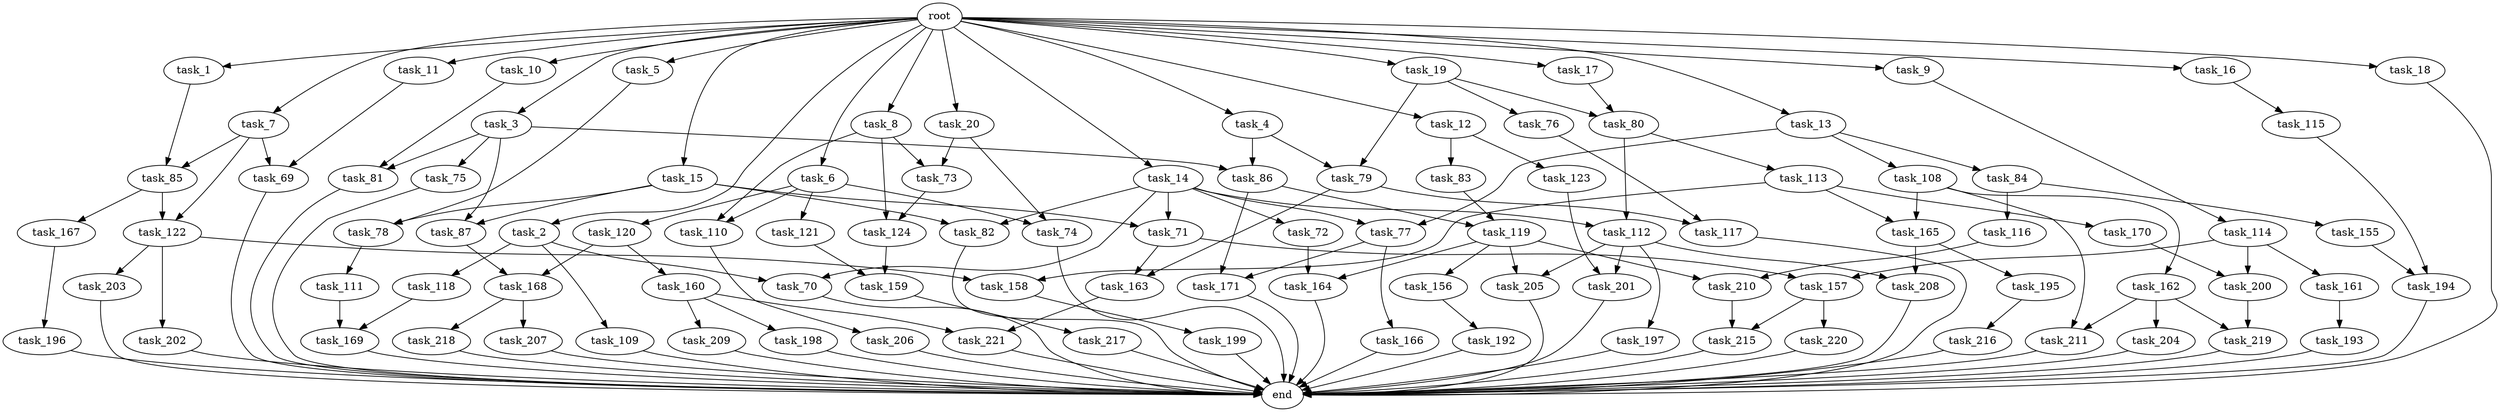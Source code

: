 digraph G {
  root [size="0.000000"];
  task_1 [size="102.400000"];
  task_2 [size="102.400000"];
  task_3 [size="102.400000"];
  task_4 [size="102.400000"];
  task_5 [size="102.400000"];
  task_6 [size="102.400000"];
  task_7 [size="102.400000"];
  task_8 [size="102.400000"];
  task_9 [size="102.400000"];
  task_10 [size="102.400000"];
  task_11 [size="102.400000"];
  task_12 [size="102.400000"];
  task_13 [size="102.400000"];
  task_14 [size="102.400000"];
  task_15 [size="102.400000"];
  task_16 [size="102.400000"];
  task_17 [size="102.400000"];
  task_18 [size="102.400000"];
  task_19 [size="102.400000"];
  task_20 [size="102.400000"];
  task_69 [size="45526653337.600006"];
  task_70 [size="52398601011.200005"];
  task_71 [size="61847529062.400002"];
  task_72 [size="30923764531.200001"];
  task_73 [size="97066260889.600006"];
  task_74 [size="109951162777.600006"];
  task_75 [size="21474836480.000000"];
  task_76 [size="42090679500.800003"];
  task_77 [size="73014444032.000000"];
  task_78 [size="38654705664.000000"];
  task_79 [size="55834574848.000000"];
  task_80 [size="49821620633.600006"];
  task_81 [size="76450417868.800003"];
  task_82 [size="61847529062.400002"];
  task_83 [size="3435973836.800000"];
  task_84 [size="42090679500.800003"];
  task_85 [size="127990025420.800003"];
  task_86 [size="35218731827.200005"];
  task_87 [size="52398601011.200005"];
  task_108 [size="42090679500.800003"];
  task_109 [size="21474836480.000000"];
  task_110 [size="97066260889.600006"];
  task_111 [size="54975581388.800003"];
  task_112 [size="38654705664.000000"];
  task_113 [size="7730941132.800000"];
  task_114 [size="7730941132.800000"];
  task_115 [size="85899345920.000000"];
  task_116 [size="85899345920.000000"];
  task_117 [size="84181359001.600006"];
  task_118 [size="21474836480.000000"];
  task_119 [size="49821620633.600006"];
  task_120 [size="54975581388.800003"];
  task_121 [size="54975581388.800003"];
  task_122 [size="111669149696.000000"];
  task_123 [size="3435973836.800000"];
  task_124 [size="97066260889.600006"];
  task_155 [size="85899345920.000000"];
  task_156 [size="85899345920.000000"];
  task_157 [size="45526653337.600006"];
  task_158 [size="140874927308.800018"];
  task_159 [size="6871947673.600000"];
  task_160 [size="13743895347.200001"];
  task_161 [size="3435973836.800000"];
  task_162 [size="21474836480.000000"];
  task_163 [size="84181359001.600006"];
  task_164 [size="116823110451.200012"];
  task_165 [size="76450417868.800003"];
  task_166 [size="3435973836.800000"];
  task_167 [size="69578470195.199997"];
  task_168 [size="21474836480.000000"];
  task_169 [size="91053306675.200012"];
  task_170 [size="54975581388.800003"];
  task_171 [size="45526653337.600006"];
  task_192 [size="69578470195.199997"];
  task_193 [size="21474836480.000000"];
  task_194 [size="99643241267.200012"];
  task_195 [size="21474836480.000000"];
  task_196 [size="3435973836.800000"];
  task_197 [size="54975581388.800003"];
  task_198 [size="54975581388.800003"];
  task_199 [size="7730941132.800000"];
  task_200 [size="11166914969.600000"];
  task_201 [size="76450417868.800003"];
  task_202 [size="85899345920.000000"];
  task_203 [size="85899345920.000000"];
  task_204 [size="30923764531.200001"];
  task_205 [size="140874927308.800018"];
  task_206 [size="42090679500.800003"];
  task_207 [size="85899345920.000000"];
  task_208 [size="76450417868.800003"];
  task_209 [size="54975581388.800003"];
  task_210 [size="99643241267.200012"];
  task_211 [size="52398601011.200005"];
  task_215 [size="83322365542.400009"];
  task_216 [size="85899345920.000000"];
  task_217 [size="42090679500.800003"];
  task_218 [size="85899345920.000000"];
  task_219 [size="38654705664.000000"];
  task_220 [size="69578470195.199997"];
  task_221 [size="58411555225.600006"];
  end [size="0.000000"];

  root -> task_1 [size="1.000000"];
  root -> task_2 [size="1.000000"];
  root -> task_3 [size="1.000000"];
  root -> task_4 [size="1.000000"];
  root -> task_5 [size="1.000000"];
  root -> task_6 [size="1.000000"];
  root -> task_7 [size="1.000000"];
  root -> task_8 [size="1.000000"];
  root -> task_9 [size="1.000000"];
  root -> task_10 [size="1.000000"];
  root -> task_11 [size="1.000000"];
  root -> task_12 [size="1.000000"];
  root -> task_13 [size="1.000000"];
  root -> task_14 [size="1.000000"];
  root -> task_15 [size="1.000000"];
  root -> task_16 [size="1.000000"];
  root -> task_17 [size="1.000000"];
  root -> task_18 [size="1.000000"];
  root -> task_19 [size="1.000000"];
  root -> task_20 [size="1.000000"];
  task_1 -> task_85 [size="838860800.000000"];
  task_2 -> task_70 [size="209715200.000000"];
  task_2 -> task_109 [size="209715200.000000"];
  task_2 -> task_118 [size="209715200.000000"];
  task_3 -> task_75 [size="209715200.000000"];
  task_3 -> task_81 [size="209715200.000000"];
  task_3 -> task_86 [size="209715200.000000"];
  task_3 -> task_87 [size="209715200.000000"];
  task_4 -> task_79 [size="134217728.000000"];
  task_4 -> task_86 [size="134217728.000000"];
  task_5 -> task_78 [size="75497472.000000"];
  task_6 -> task_74 [size="536870912.000000"];
  task_6 -> task_110 [size="536870912.000000"];
  task_6 -> task_120 [size="536870912.000000"];
  task_6 -> task_121 [size="536870912.000000"];
  task_7 -> task_69 [size="411041792.000000"];
  task_7 -> task_85 [size="411041792.000000"];
  task_7 -> task_122 [size="411041792.000000"];
  task_8 -> task_73 [size="411041792.000000"];
  task_8 -> task_110 [size="411041792.000000"];
  task_8 -> task_124 [size="411041792.000000"];
  task_9 -> task_114 [size="75497472.000000"];
  task_10 -> task_81 [size="536870912.000000"];
  task_11 -> task_69 [size="33554432.000000"];
  task_12 -> task_83 [size="33554432.000000"];
  task_12 -> task_123 [size="33554432.000000"];
  task_13 -> task_77 [size="411041792.000000"];
  task_13 -> task_84 [size="411041792.000000"];
  task_13 -> task_108 [size="411041792.000000"];
  task_14 -> task_70 [size="301989888.000000"];
  task_14 -> task_71 [size="301989888.000000"];
  task_14 -> task_72 [size="301989888.000000"];
  task_14 -> task_77 [size="301989888.000000"];
  task_14 -> task_82 [size="301989888.000000"];
  task_14 -> task_112 [size="301989888.000000"];
  task_15 -> task_71 [size="301989888.000000"];
  task_15 -> task_78 [size="301989888.000000"];
  task_15 -> task_82 [size="301989888.000000"];
  task_15 -> task_87 [size="301989888.000000"];
  task_16 -> task_115 [size="838860800.000000"];
  task_17 -> task_80 [size="75497472.000000"];
  task_18 -> end [size="1.000000"];
  task_19 -> task_76 [size="411041792.000000"];
  task_19 -> task_79 [size="411041792.000000"];
  task_19 -> task_80 [size="411041792.000000"];
  task_20 -> task_73 [size="536870912.000000"];
  task_20 -> task_74 [size="536870912.000000"];
  task_69 -> end [size="1.000000"];
  task_70 -> end [size="1.000000"];
  task_71 -> task_157 [size="411041792.000000"];
  task_71 -> task_163 [size="411041792.000000"];
  task_72 -> task_164 [size="301989888.000000"];
  task_73 -> task_124 [size="536870912.000000"];
  task_74 -> end [size="1.000000"];
  task_75 -> end [size="1.000000"];
  task_76 -> task_117 [size="411041792.000000"];
  task_77 -> task_166 [size="33554432.000000"];
  task_77 -> task_171 [size="33554432.000000"];
  task_78 -> task_111 [size="536870912.000000"];
  task_79 -> task_117 [size="411041792.000000"];
  task_79 -> task_163 [size="411041792.000000"];
  task_80 -> task_112 [size="75497472.000000"];
  task_80 -> task_113 [size="75497472.000000"];
  task_81 -> end [size="1.000000"];
  task_82 -> end [size="1.000000"];
  task_83 -> task_119 [size="75497472.000000"];
  task_84 -> task_116 [size="838860800.000000"];
  task_84 -> task_155 [size="838860800.000000"];
  task_85 -> task_122 [size="679477248.000000"];
  task_85 -> task_167 [size="679477248.000000"];
  task_86 -> task_119 [size="411041792.000000"];
  task_86 -> task_171 [size="411041792.000000"];
  task_87 -> task_168 [size="75497472.000000"];
  task_108 -> task_162 [size="209715200.000000"];
  task_108 -> task_165 [size="209715200.000000"];
  task_108 -> task_211 [size="209715200.000000"];
  task_109 -> end [size="1.000000"];
  task_110 -> task_206 [size="411041792.000000"];
  task_111 -> task_169 [size="679477248.000000"];
  task_112 -> task_197 [size="536870912.000000"];
  task_112 -> task_201 [size="536870912.000000"];
  task_112 -> task_205 [size="536870912.000000"];
  task_112 -> task_208 [size="536870912.000000"];
  task_113 -> task_158 [size="536870912.000000"];
  task_113 -> task_165 [size="536870912.000000"];
  task_113 -> task_170 [size="536870912.000000"];
  task_114 -> task_157 [size="33554432.000000"];
  task_114 -> task_161 [size="33554432.000000"];
  task_114 -> task_200 [size="33554432.000000"];
  task_115 -> task_194 [size="134217728.000000"];
  task_116 -> task_210 [size="134217728.000000"];
  task_117 -> end [size="1.000000"];
  task_118 -> task_169 [size="209715200.000000"];
  task_119 -> task_156 [size="838860800.000000"];
  task_119 -> task_164 [size="838860800.000000"];
  task_119 -> task_205 [size="838860800.000000"];
  task_119 -> task_210 [size="838860800.000000"];
  task_120 -> task_160 [size="134217728.000000"];
  task_120 -> task_168 [size="134217728.000000"];
  task_121 -> task_159 [size="33554432.000000"];
  task_122 -> task_158 [size="838860800.000000"];
  task_122 -> task_202 [size="838860800.000000"];
  task_122 -> task_203 [size="838860800.000000"];
  task_123 -> task_201 [size="209715200.000000"];
  task_124 -> task_159 [size="33554432.000000"];
  task_155 -> task_194 [size="838860800.000000"];
  task_156 -> task_192 [size="679477248.000000"];
  task_157 -> task_215 [size="679477248.000000"];
  task_157 -> task_220 [size="679477248.000000"];
  task_158 -> task_199 [size="75497472.000000"];
  task_159 -> task_217 [size="411041792.000000"];
  task_160 -> task_198 [size="536870912.000000"];
  task_160 -> task_209 [size="536870912.000000"];
  task_160 -> task_221 [size="536870912.000000"];
  task_161 -> task_193 [size="209715200.000000"];
  task_162 -> task_204 [size="301989888.000000"];
  task_162 -> task_211 [size="301989888.000000"];
  task_162 -> task_219 [size="301989888.000000"];
  task_163 -> task_221 [size="33554432.000000"];
  task_164 -> end [size="1.000000"];
  task_165 -> task_195 [size="209715200.000000"];
  task_165 -> task_208 [size="209715200.000000"];
  task_166 -> end [size="1.000000"];
  task_167 -> task_196 [size="33554432.000000"];
  task_168 -> task_207 [size="838860800.000000"];
  task_168 -> task_218 [size="838860800.000000"];
  task_169 -> end [size="1.000000"];
  task_170 -> task_200 [size="75497472.000000"];
  task_171 -> end [size="1.000000"];
  task_192 -> end [size="1.000000"];
  task_193 -> end [size="1.000000"];
  task_194 -> end [size="1.000000"];
  task_195 -> task_216 [size="838860800.000000"];
  task_196 -> end [size="1.000000"];
  task_197 -> end [size="1.000000"];
  task_198 -> end [size="1.000000"];
  task_199 -> end [size="1.000000"];
  task_200 -> task_219 [size="75497472.000000"];
  task_201 -> end [size="1.000000"];
  task_202 -> end [size="1.000000"];
  task_203 -> end [size="1.000000"];
  task_204 -> end [size="1.000000"];
  task_205 -> end [size="1.000000"];
  task_206 -> end [size="1.000000"];
  task_207 -> end [size="1.000000"];
  task_208 -> end [size="1.000000"];
  task_209 -> end [size="1.000000"];
  task_210 -> task_215 [size="134217728.000000"];
  task_211 -> end [size="1.000000"];
  task_215 -> end [size="1.000000"];
  task_216 -> end [size="1.000000"];
  task_217 -> end [size="1.000000"];
  task_218 -> end [size="1.000000"];
  task_219 -> end [size="1.000000"];
  task_220 -> end [size="1.000000"];
  task_221 -> end [size="1.000000"];
}
